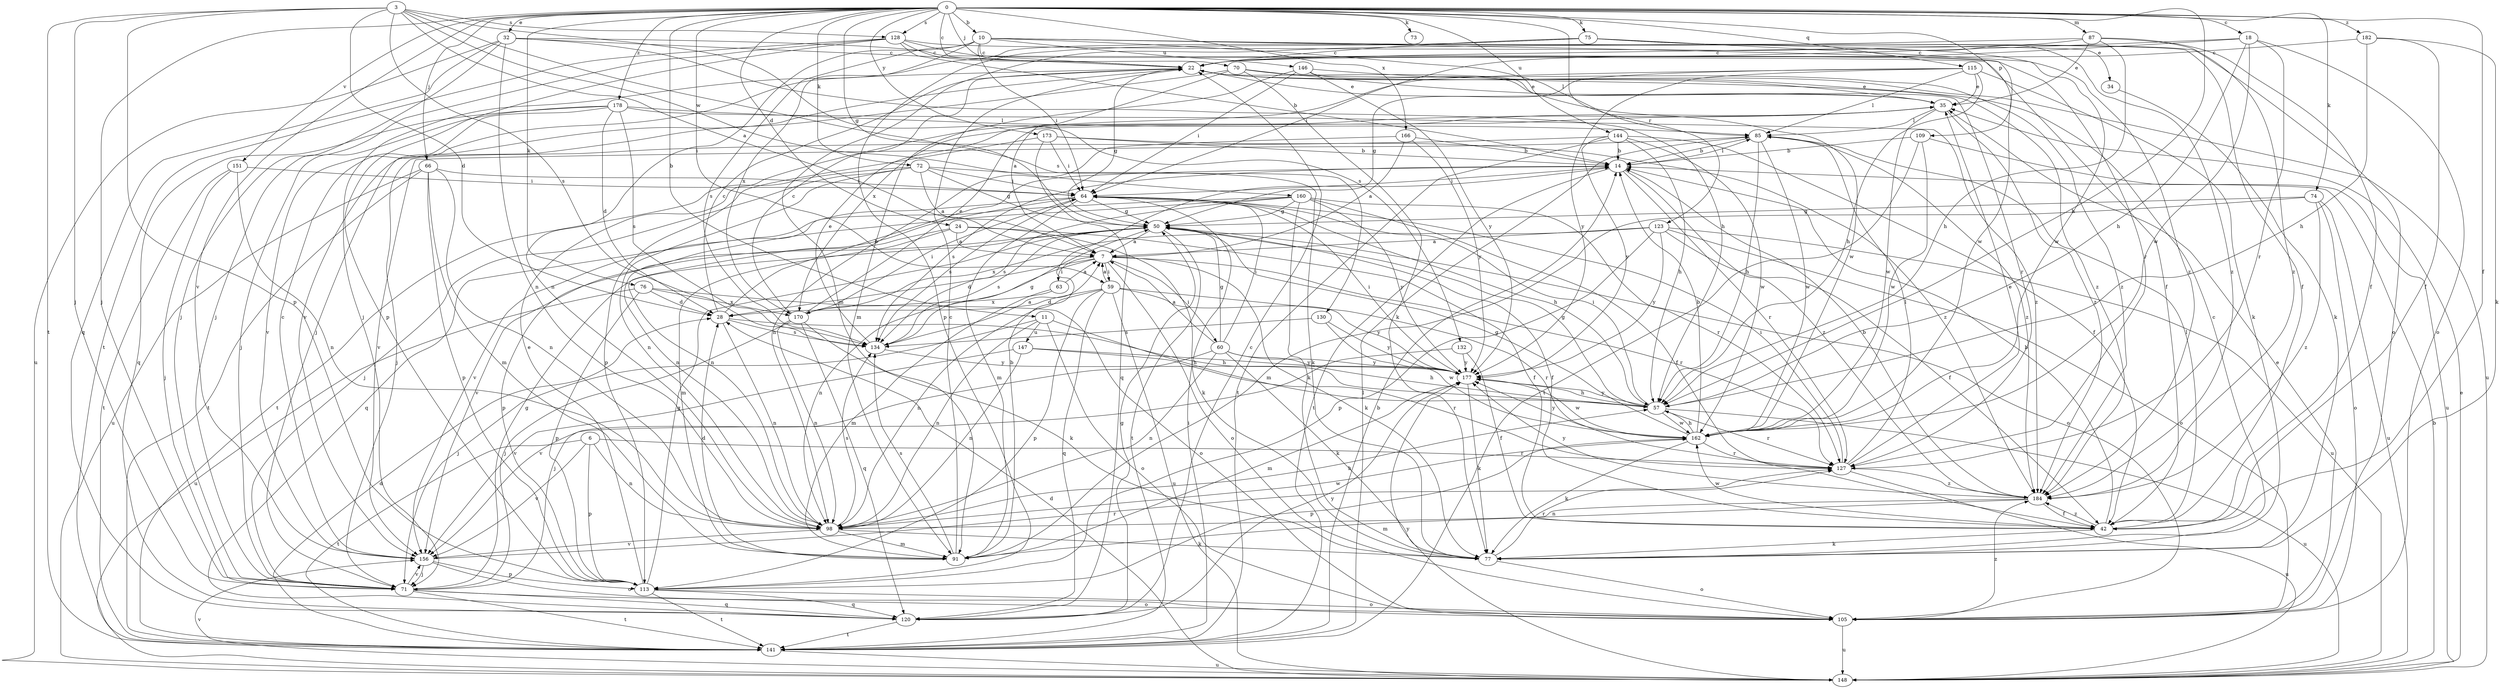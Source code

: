 strict digraph  {
0;
3;
6;
7;
10;
11;
14;
18;
22;
24;
28;
32;
34;
35;
42;
50;
57;
59;
60;
63;
64;
66;
70;
71;
72;
73;
74;
75;
76;
77;
85;
87;
91;
98;
105;
109;
113;
115;
120;
123;
127;
128;
130;
132;
134;
141;
144;
146;
147;
148;
151;
156;
160;
162;
166;
170;
173;
177;
178;
182;
184;
0 -> 10  [label=b];
0 -> 11  [label=b];
0 -> 18  [label=c];
0 -> 22  [label=c];
0 -> 24  [label=d];
0 -> 32  [label=e];
0 -> 42  [label=f];
0 -> 50  [label=g];
0 -> 57  [label=h];
0 -> 59  [label=i];
0 -> 66  [label=j];
0 -> 70  [label=j];
0 -> 71  [label=j];
0 -> 72  [label=k];
0 -> 73  [label=k];
0 -> 74  [label=k];
0 -> 75  [label=k];
0 -> 76  [label=k];
0 -> 87  [label=m];
0 -> 109  [label=p];
0 -> 115  [label=q];
0 -> 123  [label=r];
0 -> 128  [label=s];
0 -> 144  [label=u];
0 -> 151  [label=v];
0 -> 156  [label=v];
0 -> 166  [label=x];
0 -> 173  [label=y];
0 -> 178  [label=z];
0 -> 182  [label=z];
3 -> 7  [label=a];
3 -> 28  [label=d];
3 -> 71  [label=j];
3 -> 113  [label=p];
3 -> 128  [label=s];
3 -> 130  [label=s];
3 -> 132  [label=s];
3 -> 134  [label=s];
3 -> 141  [label=t];
3 -> 160  [label=w];
6 -> 98  [label=n];
6 -> 113  [label=p];
6 -> 127  [label=r];
6 -> 141  [label=t];
6 -> 156  [label=v];
7 -> 28  [label=d];
7 -> 59  [label=i];
7 -> 60  [label=i];
7 -> 63  [label=i];
7 -> 77  [label=k];
7 -> 98  [label=n];
7 -> 105  [label=o];
7 -> 127  [label=r];
10 -> 22  [label=c];
10 -> 34  [label=e];
10 -> 64  [label=i];
10 -> 85  [label=l];
10 -> 98  [label=n];
10 -> 134  [label=s];
10 -> 146  [label=u];
10 -> 162  [label=w];
10 -> 170  [label=x];
10 -> 184  [label=z];
11 -> 57  [label=h];
11 -> 71  [label=j];
11 -> 98  [label=n];
11 -> 105  [label=o];
11 -> 147  [label=u];
14 -> 64  [label=i];
14 -> 85  [label=l];
14 -> 127  [label=r];
14 -> 134  [label=s];
14 -> 141  [label=t];
14 -> 184  [label=z];
18 -> 22  [label=c];
18 -> 57  [label=h];
18 -> 64  [label=i];
18 -> 105  [label=o];
18 -> 127  [label=r];
18 -> 162  [label=w];
22 -> 35  [label=e];
22 -> 50  [label=g];
22 -> 71  [label=j];
22 -> 127  [label=r];
22 -> 148  [label=u];
22 -> 184  [label=z];
24 -> 7  [label=a];
24 -> 42  [label=f];
24 -> 77  [label=k];
24 -> 91  [label=m];
24 -> 113  [label=p];
28 -> 14  [label=b];
28 -> 22  [label=c];
28 -> 57  [label=h];
28 -> 98  [label=n];
28 -> 134  [label=s];
32 -> 22  [label=c];
32 -> 42  [label=f];
32 -> 57  [label=h];
32 -> 71  [label=j];
32 -> 98  [label=n];
32 -> 120  [label=q];
32 -> 148  [label=u];
34 -> 77  [label=k];
35 -> 85  [label=l];
35 -> 162  [label=w];
35 -> 184  [label=z];
42 -> 14  [label=b];
42 -> 77  [label=k];
42 -> 85  [label=l];
42 -> 162  [label=w];
42 -> 184  [label=z];
50 -> 7  [label=a];
50 -> 42  [label=f];
50 -> 105  [label=o];
50 -> 134  [label=s];
50 -> 141  [label=t];
50 -> 156  [label=v];
57 -> 50  [label=g];
57 -> 64  [label=i];
57 -> 127  [label=r];
57 -> 148  [label=u];
57 -> 162  [label=w];
57 -> 177  [label=y];
59 -> 7  [label=a];
59 -> 28  [label=d];
59 -> 98  [label=n];
59 -> 113  [label=p];
59 -> 120  [label=q];
59 -> 127  [label=r];
59 -> 148  [label=u];
59 -> 177  [label=y];
60 -> 7  [label=a];
60 -> 50  [label=g];
60 -> 57  [label=h];
60 -> 64  [label=i];
60 -> 71  [label=j];
60 -> 77  [label=k];
60 -> 98  [label=n];
60 -> 177  [label=y];
63 -> 7  [label=a];
63 -> 91  [label=m];
63 -> 170  [label=x];
64 -> 50  [label=g];
64 -> 57  [label=h];
64 -> 91  [label=m];
64 -> 98  [label=n];
64 -> 134  [label=s];
64 -> 156  [label=v];
66 -> 64  [label=i];
66 -> 91  [label=m];
66 -> 98  [label=n];
66 -> 113  [label=p];
66 -> 141  [label=t];
66 -> 148  [label=u];
70 -> 7  [label=a];
70 -> 35  [label=e];
70 -> 77  [label=k];
70 -> 156  [label=v];
70 -> 184  [label=z];
71 -> 50  [label=g];
71 -> 105  [label=o];
71 -> 120  [label=q];
71 -> 141  [label=t];
71 -> 156  [label=v];
72 -> 7  [label=a];
72 -> 50  [label=g];
72 -> 64  [label=i];
72 -> 71  [label=j];
72 -> 77  [label=k];
72 -> 98  [label=n];
72 -> 141  [label=t];
74 -> 50  [label=g];
74 -> 91  [label=m];
74 -> 105  [label=o];
74 -> 148  [label=u];
74 -> 184  [label=z];
75 -> 22  [label=c];
75 -> 42  [label=f];
75 -> 71  [label=j];
75 -> 105  [label=o];
75 -> 113  [label=p];
75 -> 162  [label=w];
76 -> 28  [label=d];
76 -> 105  [label=o];
76 -> 113  [label=p];
76 -> 148  [label=u];
76 -> 170  [label=x];
77 -> 22  [label=c];
77 -> 105  [label=o];
77 -> 127  [label=r];
85 -> 14  [label=b];
85 -> 57  [label=h];
85 -> 156  [label=v];
85 -> 162  [label=w];
85 -> 184  [label=z];
87 -> 22  [label=c];
87 -> 35  [label=e];
87 -> 42  [label=f];
87 -> 57  [label=h];
87 -> 91  [label=m];
87 -> 184  [label=z];
91 -> 14  [label=b];
91 -> 22  [label=c];
91 -> 28  [label=d];
91 -> 134  [label=s];
98 -> 57  [label=h];
98 -> 77  [label=k];
98 -> 91  [label=m];
98 -> 134  [label=s];
98 -> 156  [label=v];
98 -> 162  [label=w];
105 -> 35  [label=e];
105 -> 148  [label=u];
105 -> 184  [label=z];
109 -> 14  [label=b];
109 -> 141  [label=t];
109 -> 148  [label=u];
109 -> 162  [label=w];
113 -> 35  [label=e];
113 -> 50  [label=g];
113 -> 105  [label=o];
113 -> 120  [label=q];
113 -> 141  [label=t];
115 -> 35  [label=e];
115 -> 50  [label=g];
115 -> 57  [label=h];
115 -> 77  [label=k];
115 -> 85  [label=l];
115 -> 170  [label=x];
115 -> 177  [label=y];
120 -> 22  [label=c];
120 -> 50  [label=g];
120 -> 141  [label=t];
120 -> 177  [label=y];
123 -> 7  [label=a];
123 -> 42  [label=f];
123 -> 105  [label=o];
123 -> 113  [label=p];
123 -> 148  [label=u];
123 -> 170  [label=x];
123 -> 177  [label=y];
127 -> 35  [label=e];
127 -> 64  [label=i];
127 -> 85  [label=l];
127 -> 148  [label=u];
127 -> 184  [label=z];
128 -> 14  [label=b];
128 -> 22  [label=c];
128 -> 71  [label=j];
128 -> 113  [label=p];
128 -> 127  [label=r];
128 -> 141  [label=t];
128 -> 184  [label=z];
130 -> 134  [label=s];
130 -> 162  [label=w];
130 -> 177  [label=y];
132 -> 42  [label=f];
132 -> 156  [label=v];
132 -> 177  [label=y];
134 -> 7  [label=a];
134 -> 35  [label=e];
134 -> 50  [label=g];
134 -> 177  [label=y];
141 -> 14  [label=b];
141 -> 28  [label=d];
141 -> 64  [label=i];
141 -> 85  [label=l];
141 -> 148  [label=u];
144 -> 14  [label=b];
144 -> 42  [label=f];
144 -> 57  [label=h];
144 -> 71  [label=j];
144 -> 141  [label=t];
144 -> 162  [label=w];
144 -> 177  [label=y];
146 -> 35  [label=e];
146 -> 64  [label=i];
146 -> 91  [label=m];
146 -> 162  [label=w];
146 -> 177  [label=y];
147 -> 98  [label=n];
147 -> 127  [label=r];
147 -> 156  [label=v];
147 -> 177  [label=y];
148 -> 14  [label=b];
148 -> 28  [label=d];
148 -> 35  [label=e];
148 -> 156  [label=v];
148 -> 177  [label=y];
151 -> 64  [label=i];
151 -> 71  [label=j];
151 -> 98  [label=n];
151 -> 141  [label=t];
156 -> 22  [label=c];
156 -> 71  [label=j];
156 -> 105  [label=o];
156 -> 113  [label=p];
156 -> 127  [label=r];
160 -> 42  [label=f];
160 -> 50  [label=g];
160 -> 77  [label=k];
160 -> 98  [label=n];
160 -> 120  [label=q];
160 -> 127  [label=r];
160 -> 134  [label=s];
160 -> 177  [label=y];
162 -> 14  [label=b];
162 -> 50  [label=g];
162 -> 57  [label=h];
162 -> 77  [label=k];
162 -> 113  [label=p];
162 -> 127  [label=r];
162 -> 177  [label=y];
166 -> 7  [label=a];
166 -> 14  [label=b];
166 -> 98  [label=n];
166 -> 177  [label=y];
170 -> 22  [label=c];
170 -> 35  [label=e];
170 -> 64  [label=i];
170 -> 71  [label=j];
170 -> 77  [label=k];
170 -> 98  [label=n];
170 -> 120  [label=q];
173 -> 14  [label=b];
173 -> 64  [label=i];
173 -> 113  [label=p];
173 -> 120  [label=q];
173 -> 184  [label=z];
177 -> 57  [label=h];
177 -> 64  [label=i];
177 -> 77  [label=k];
177 -> 91  [label=m];
177 -> 162  [label=w];
178 -> 28  [label=d];
178 -> 71  [label=j];
178 -> 85  [label=l];
178 -> 120  [label=q];
178 -> 134  [label=s];
178 -> 156  [label=v];
178 -> 184  [label=z];
182 -> 22  [label=c];
182 -> 42  [label=f];
182 -> 57  [label=h];
182 -> 77  [label=k];
184 -> 14  [label=b];
184 -> 42  [label=f];
184 -> 91  [label=m];
184 -> 98  [label=n];
184 -> 177  [label=y];
}
